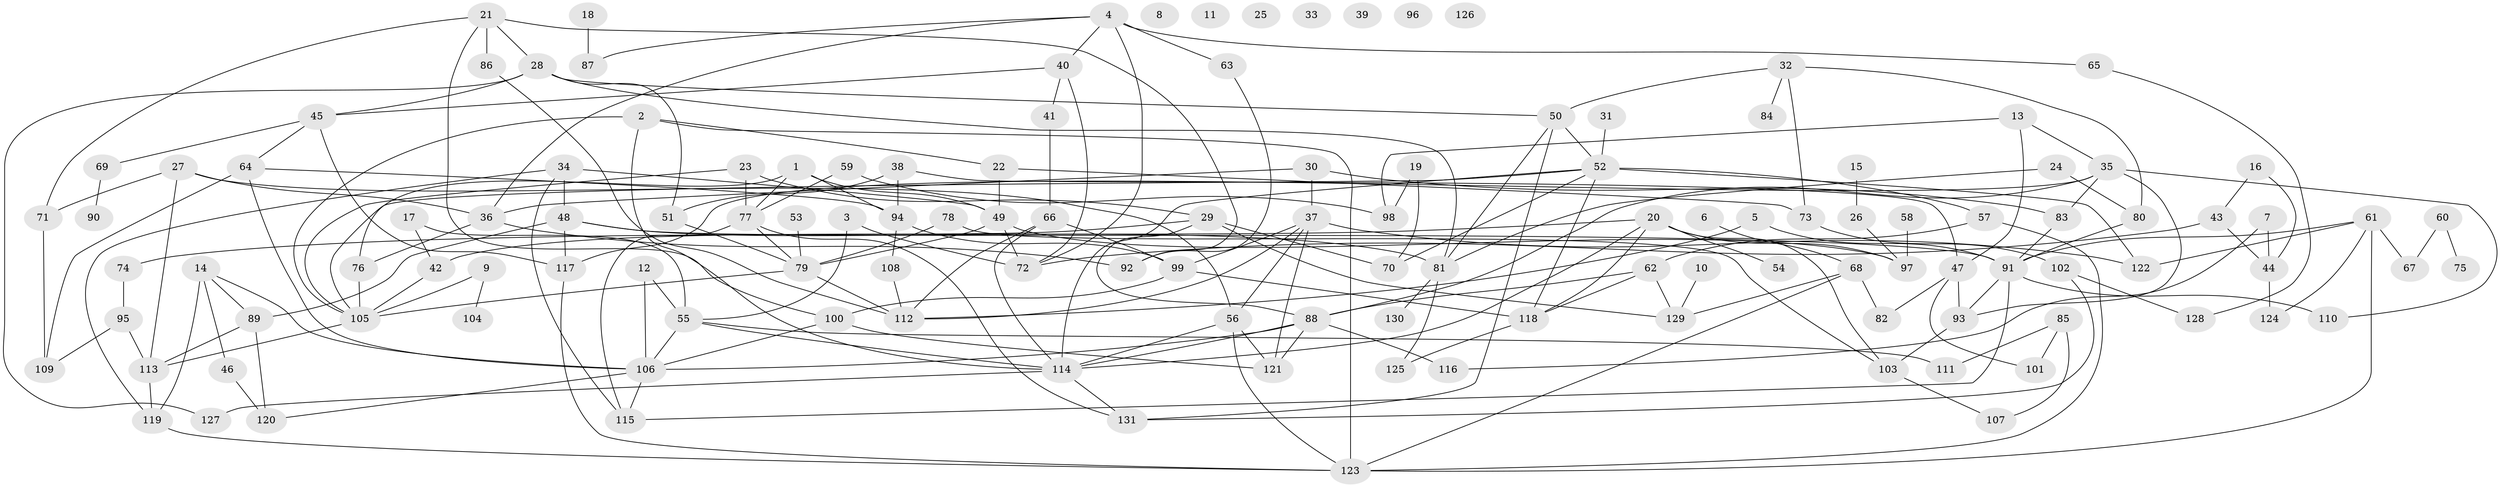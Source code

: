 // coarse degree distribution, {4: 0.18181818181818182, 11: 0.030303030303030304, 3: 0.12121212121212122, 1: 0.21212121212121213, 7: 0.030303030303030304, 2: 0.12121212121212122, 5: 0.09090909090909091, 10: 0.030303030303030304, 13: 0.06060606060606061, 15: 0.06060606060606061, 9: 0.06060606060606061}
// Generated by graph-tools (version 1.1) at 2025/35/03/04/25 23:35:48]
// undirected, 131 vertices, 216 edges
graph export_dot {
  node [color=gray90,style=filled];
  1;
  2;
  3;
  4;
  5;
  6;
  7;
  8;
  9;
  10;
  11;
  12;
  13;
  14;
  15;
  16;
  17;
  18;
  19;
  20;
  21;
  22;
  23;
  24;
  25;
  26;
  27;
  28;
  29;
  30;
  31;
  32;
  33;
  34;
  35;
  36;
  37;
  38;
  39;
  40;
  41;
  42;
  43;
  44;
  45;
  46;
  47;
  48;
  49;
  50;
  51;
  52;
  53;
  54;
  55;
  56;
  57;
  58;
  59;
  60;
  61;
  62;
  63;
  64;
  65;
  66;
  67;
  68;
  69;
  70;
  71;
  72;
  73;
  74;
  75;
  76;
  77;
  78;
  79;
  80;
  81;
  82;
  83;
  84;
  85;
  86;
  87;
  88;
  89;
  90;
  91;
  92;
  93;
  94;
  95;
  96;
  97;
  98;
  99;
  100;
  101;
  102;
  103;
  104;
  105;
  106;
  107;
  108;
  109;
  110;
  111;
  112;
  113;
  114;
  115;
  116;
  117;
  118;
  119;
  120;
  121;
  122;
  123;
  124;
  125;
  126;
  127;
  128;
  129;
  130;
  131;
  1 -- 49;
  1 -- 76;
  1 -- 77;
  1 -- 94;
  2 -- 22;
  2 -- 105;
  2 -- 114;
  2 -- 123;
  3 -- 55;
  3 -- 72;
  4 -- 36;
  4 -- 40;
  4 -- 63;
  4 -- 65;
  4 -- 72;
  4 -- 87;
  5 -- 91;
  5 -- 112;
  6 -- 68;
  7 -- 44;
  7 -- 116;
  9 -- 104;
  9 -- 105;
  10 -- 129;
  12 -- 55;
  12 -- 106;
  13 -- 35;
  13 -- 47;
  13 -- 98;
  14 -- 46;
  14 -- 89;
  14 -- 106;
  14 -- 119;
  15 -- 26;
  16 -- 43;
  16 -- 44;
  17 -- 42;
  17 -- 55;
  18 -- 87;
  19 -- 70;
  19 -- 98;
  20 -- 54;
  20 -- 74;
  20 -- 97;
  20 -- 103;
  20 -- 114;
  20 -- 118;
  21 -- 28;
  21 -- 71;
  21 -- 86;
  21 -- 92;
  21 -- 100;
  22 -- 49;
  22 -- 73;
  23 -- 29;
  23 -- 77;
  23 -- 105;
  24 -- 80;
  24 -- 81;
  26 -- 97;
  27 -- 36;
  27 -- 56;
  27 -- 71;
  27 -- 113;
  28 -- 45;
  28 -- 50;
  28 -- 51;
  28 -- 81;
  28 -- 127;
  29 -- 42;
  29 -- 70;
  29 -- 88;
  29 -- 129;
  30 -- 36;
  30 -- 37;
  30 -- 83;
  31 -- 52;
  32 -- 50;
  32 -- 73;
  32 -- 80;
  32 -- 84;
  34 -- 48;
  34 -- 49;
  34 -- 115;
  34 -- 119;
  35 -- 83;
  35 -- 88;
  35 -- 93;
  35 -- 110;
  35 -- 117;
  36 -- 76;
  36 -- 92;
  37 -- 56;
  37 -- 99;
  37 -- 112;
  37 -- 121;
  37 -- 122;
  38 -- 47;
  38 -- 51;
  38 -- 94;
  40 -- 41;
  40 -- 45;
  40 -- 72;
  41 -- 66;
  42 -- 105;
  43 -- 44;
  43 -- 72;
  44 -- 124;
  45 -- 64;
  45 -- 69;
  45 -- 117;
  46 -- 120;
  47 -- 82;
  47 -- 93;
  47 -- 101;
  48 -- 81;
  48 -- 89;
  48 -- 91;
  48 -- 117;
  49 -- 72;
  49 -- 79;
  49 -- 97;
  50 -- 52;
  50 -- 81;
  50 -- 131;
  51 -- 79;
  52 -- 57;
  52 -- 70;
  52 -- 105;
  52 -- 114;
  52 -- 118;
  52 -- 122;
  53 -- 79;
  55 -- 106;
  55 -- 111;
  55 -- 114;
  56 -- 114;
  56 -- 121;
  56 -- 123;
  57 -- 62;
  57 -- 123;
  58 -- 97;
  59 -- 77;
  59 -- 98;
  60 -- 67;
  60 -- 75;
  61 -- 67;
  61 -- 91;
  61 -- 122;
  61 -- 123;
  61 -- 124;
  62 -- 88;
  62 -- 118;
  62 -- 129;
  63 -- 92;
  64 -- 94;
  64 -- 106;
  64 -- 109;
  65 -- 128;
  66 -- 99;
  66 -- 112;
  66 -- 114;
  68 -- 82;
  68 -- 123;
  68 -- 129;
  69 -- 90;
  71 -- 109;
  73 -- 102;
  74 -- 95;
  76 -- 105;
  77 -- 79;
  77 -- 115;
  77 -- 131;
  78 -- 79;
  78 -- 103;
  79 -- 105;
  79 -- 112;
  80 -- 91;
  81 -- 125;
  81 -- 130;
  83 -- 91;
  85 -- 101;
  85 -- 107;
  85 -- 111;
  86 -- 112;
  88 -- 106;
  88 -- 114;
  88 -- 116;
  88 -- 121;
  89 -- 113;
  89 -- 120;
  91 -- 93;
  91 -- 110;
  91 -- 115;
  93 -- 103;
  94 -- 99;
  94 -- 108;
  95 -- 109;
  95 -- 113;
  99 -- 100;
  99 -- 118;
  100 -- 106;
  100 -- 121;
  102 -- 128;
  102 -- 131;
  103 -- 107;
  105 -- 113;
  106 -- 115;
  106 -- 120;
  108 -- 112;
  113 -- 119;
  114 -- 127;
  114 -- 131;
  117 -- 123;
  118 -- 125;
  119 -- 123;
}
